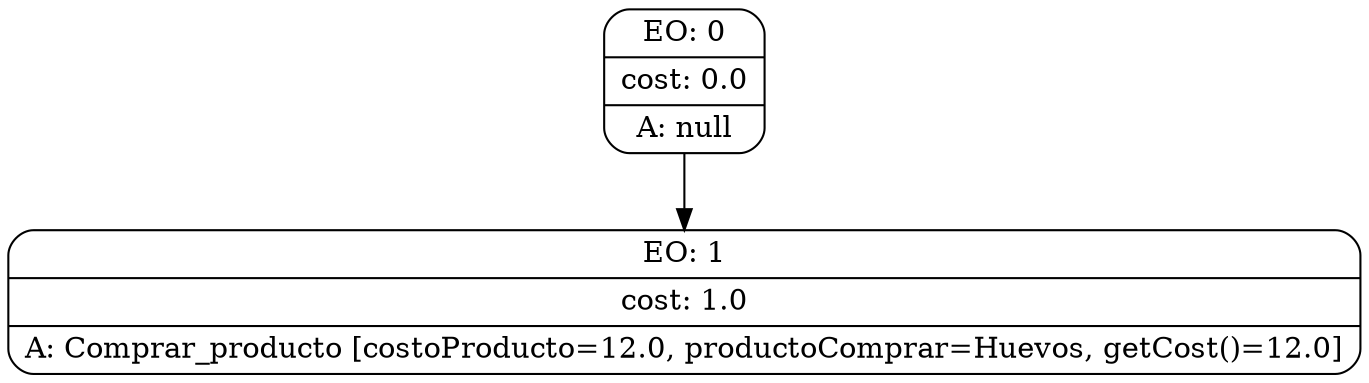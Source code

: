 digraph g {
node [shape = Mrecord];
nodo0[label="{EO: 0|cost: 0.0|A: null}"]
nodo1[label="{EO: 1|cost: 1.0|A: Comprar_producto [costoProducto=12.0, productoComprar=Huevos, getCost()=12.0]}"]

nodo0 -> nodo1;


}
